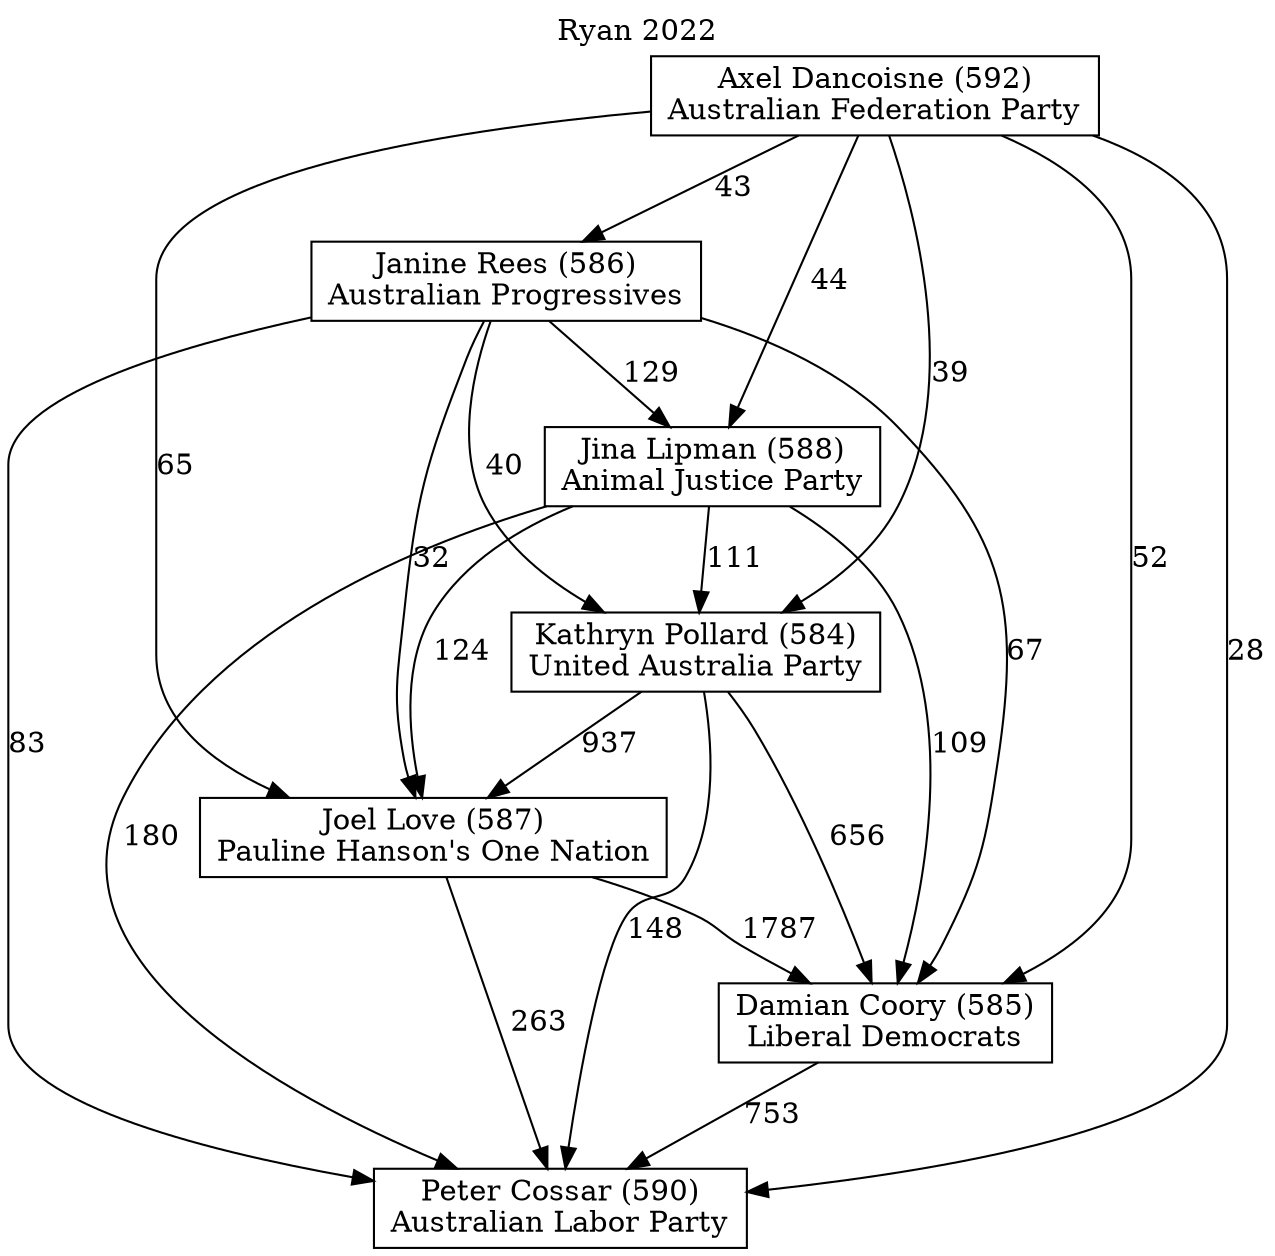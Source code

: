 // House preference flow
digraph "Peter Cossar (590)_Ryan_2022" {
	graph [label="Ryan 2022" labelloc=t mclimit=10]
	node [shape=box]
	"Jina Lipman (588)" [label="Jina Lipman (588)
Animal Justice Party"]
	"Kathryn Pollard (584)" [label="Kathryn Pollard (584)
United Australia Party"]
	"Damian Coory (585)" [label="Damian Coory (585)
Liberal Democrats"]
	"Peter Cossar (590)" [label="Peter Cossar (590)
Australian Labor Party"]
	"Joel Love (587)" [label="Joel Love (587)
Pauline Hanson's One Nation"]
	"Axel Dancoisne (592)" [label="Axel Dancoisne (592)
Australian Federation Party"]
	"Janine Rees (586)" [label="Janine Rees (586)
Australian Progressives"]
	"Axel Dancoisne (592)" -> "Joel Love (587)" [label=65]
	"Damian Coory (585)" -> "Peter Cossar (590)" [label=753]
	"Kathryn Pollard (584)" -> "Damian Coory (585)" [label=656]
	"Axel Dancoisne (592)" -> "Damian Coory (585)" [label=52]
	"Axel Dancoisne (592)" -> "Janine Rees (586)" [label=43]
	"Kathryn Pollard (584)" -> "Joel Love (587)" [label=937]
	"Axel Dancoisne (592)" -> "Jina Lipman (588)" [label=44]
	"Axel Dancoisne (592)" -> "Peter Cossar (590)" [label=28]
	"Janine Rees (586)" -> "Peter Cossar (590)" [label=83]
	"Axel Dancoisne (592)" -> "Kathryn Pollard (584)" [label=39]
	"Kathryn Pollard (584)" -> "Peter Cossar (590)" [label=148]
	"Jina Lipman (588)" -> "Damian Coory (585)" [label=109]
	"Janine Rees (586)" -> "Damian Coory (585)" [label=67]
	"Janine Rees (586)" -> "Kathryn Pollard (584)" [label=40]
	"Janine Rees (586)" -> "Jina Lipman (588)" [label=129]
	"Jina Lipman (588)" -> "Peter Cossar (590)" [label=180]
	"Joel Love (587)" -> "Damian Coory (585)" [label=1787]
	"Janine Rees (586)" -> "Joel Love (587)" [label=32]
	"Jina Lipman (588)" -> "Kathryn Pollard (584)" [label=111]
	"Joel Love (587)" -> "Peter Cossar (590)" [label=263]
	"Jina Lipman (588)" -> "Joel Love (587)" [label=124]
}
